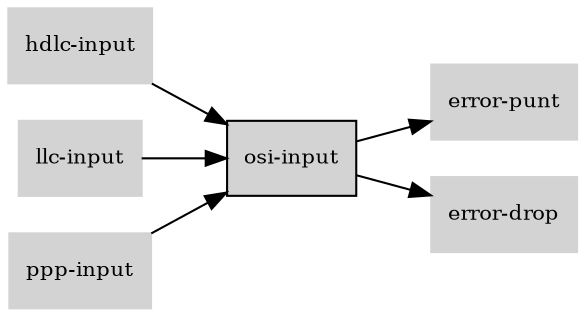 digraph "osi_input_subgraph" {
  rankdir=LR;
  node [shape=box, style=filled, fontsize=10, color=lightgray, fontcolor=black, fillcolor=lightgray];
  "osi-input" [color=black, fontcolor=black, fillcolor=lightgray];
  edge [fontsize=8];
  "hdlc-input" -> "osi-input";
  "llc-input" -> "osi-input";
  "osi-input" -> "error-punt";
  "osi-input" -> "error-drop";
  "ppp-input" -> "osi-input";
}
